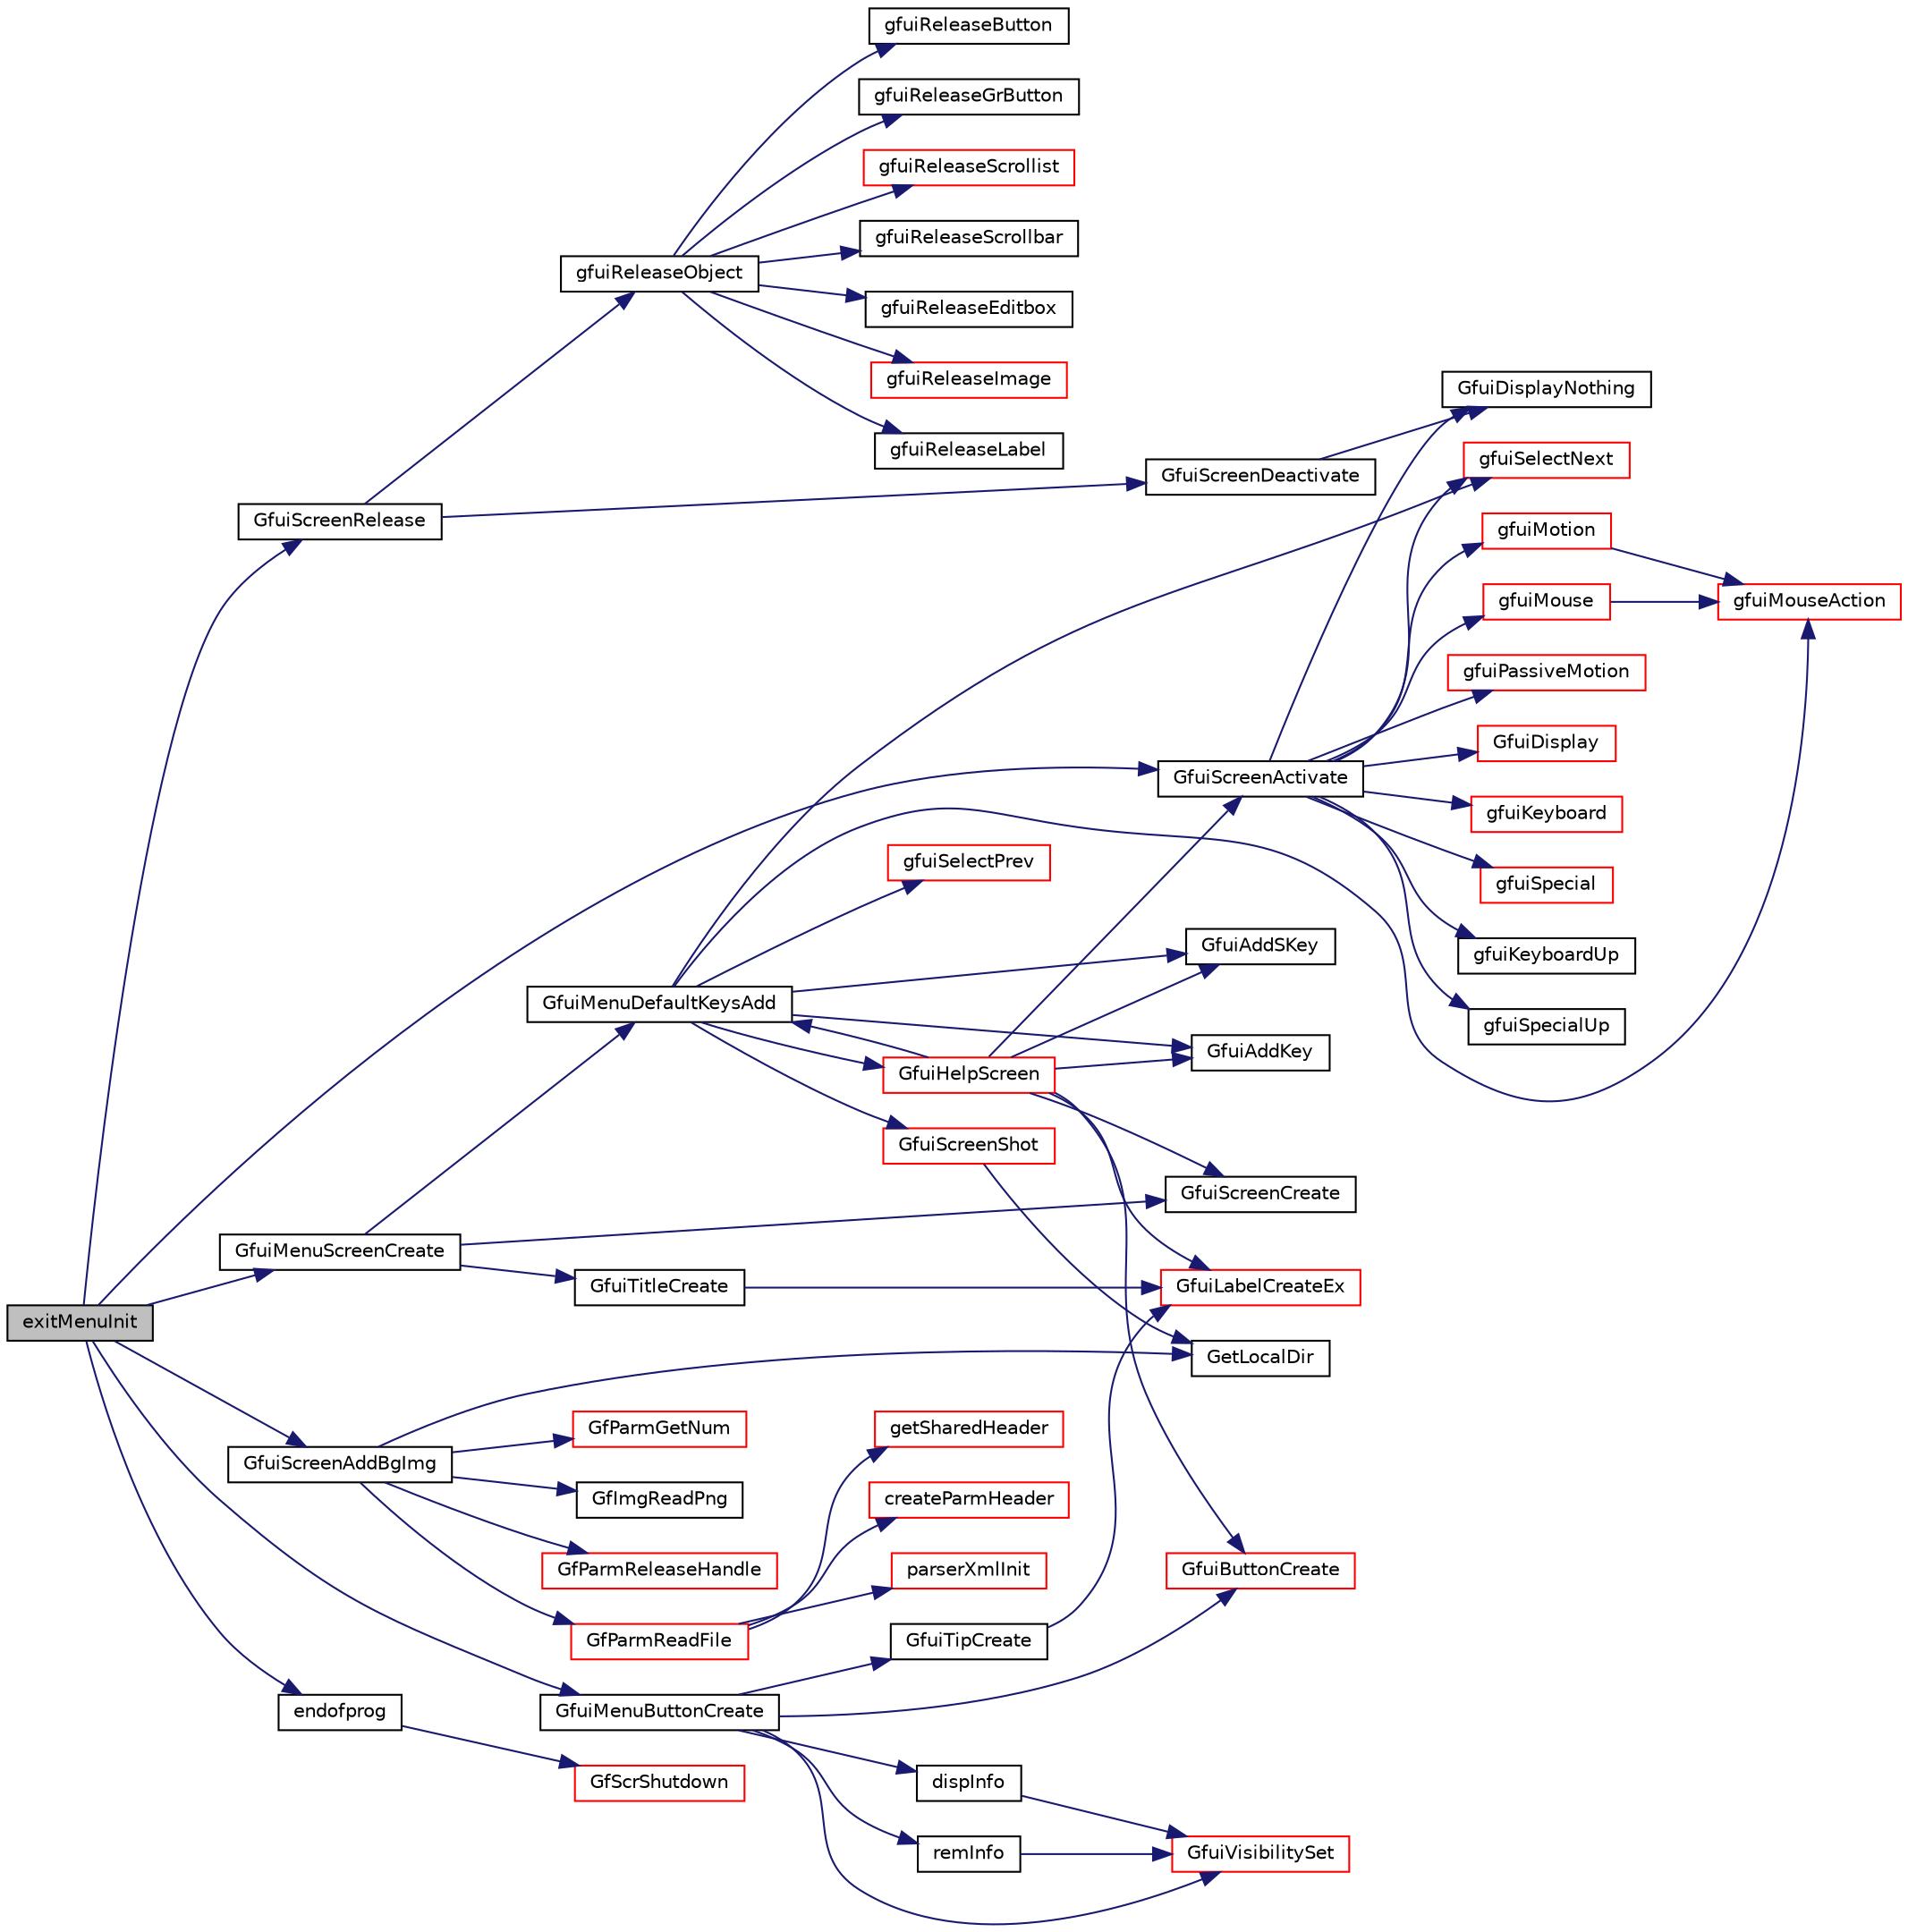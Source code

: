 digraph "exitMenuInit"
{
  edge [fontname="Helvetica",fontsize="10",labelfontname="Helvetica",labelfontsize="10"];
  node [fontname="Helvetica",fontsize="10",shape=record];
  rankdir="LR";
  Node1 [label="exitMenuInit",height=0.2,width=0.4,color="black", fillcolor="grey75", style="filled", fontcolor="black"];
  Node1 -> Node2 [color="midnightblue",fontsize="10",style="solid",fontname="Helvetica"];
  Node2 [label="GfuiScreenRelease",height=0.2,width=0.4,color="black", fillcolor="white", style="filled",URL="$group__gui.html#ga188b33e2755fc6c39199f60dd60cc6d5",tooltip="Release the given screen. "];
  Node2 -> Node3 [color="midnightblue",fontsize="10",style="solid",fontname="Helvetica"];
  Node3 [label="GfuiScreenDeactivate",height=0.2,width=0.4,color="black", fillcolor="white", style="filled",URL="$group__gui.html#gafcf1d3bd5cbc4b7b001fb1f35d3e1f83",tooltip="Deactivate the current screen. "];
  Node3 -> Node4 [color="midnightblue",fontsize="10",style="solid",fontname="Helvetica"];
  Node4 [label="GfuiDisplayNothing",height=0.2,width=0.4,color="black", fillcolor="white", style="filled",URL="$group__gui.html#gaee94daac7cab61329487b8cca09b5238",tooltip="Dummy display function for glut. "];
  Node2 -> Node5 [color="midnightblue",fontsize="10",style="solid",fontname="Helvetica"];
  Node5 [label="gfuiReleaseObject",height=0.2,width=0.4,color="black", fillcolor="white", style="filled",URL="$gui_8h.html#a88978272c8b0faee3f8b2dd3ab4e707d"];
  Node5 -> Node6 [color="midnightblue",fontsize="10",style="solid",fontname="Helvetica"];
  Node6 [label="gfuiReleaseLabel",height=0.2,width=0.4,color="black", fillcolor="white", style="filled",URL="$gui_8h.html#a6dd4410564ef586b2513b6e07dce87d0"];
  Node5 -> Node7 [color="midnightblue",fontsize="10",style="solid",fontname="Helvetica"];
  Node7 [label="gfuiReleaseButton",height=0.2,width=0.4,color="black", fillcolor="white", style="filled",URL="$gui_8h.html#ae8471f9510a279b708c5f381af14f3b1"];
  Node5 -> Node8 [color="midnightblue",fontsize="10",style="solid",fontname="Helvetica"];
  Node8 [label="gfuiReleaseGrButton",height=0.2,width=0.4,color="black", fillcolor="white", style="filled",URL="$gui_8h.html#a32440e60ae31e63ac50483a210b07441"];
  Node5 -> Node9 [color="midnightblue",fontsize="10",style="solid",fontname="Helvetica"];
  Node9 [label="gfuiReleaseScrollist",height=0.2,width=0.4,color="red", fillcolor="white", style="filled",URL="$gui_8h.html#a9d83a6e1264d364d92db2abe5d3b5dc9"];
  Node5 -> Node10 [color="midnightblue",fontsize="10",style="solid",fontname="Helvetica"];
  Node10 [label="gfuiReleaseScrollbar",height=0.2,width=0.4,color="black", fillcolor="white", style="filled",URL="$gui_8h.html#aff7c8aaa89fc5b28516c4296c2aaefa9"];
  Node5 -> Node11 [color="midnightblue",fontsize="10",style="solid",fontname="Helvetica"];
  Node11 [label="gfuiReleaseEditbox",height=0.2,width=0.4,color="black", fillcolor="white", style="filled",URL="$gui_8h.html#af01b80c840b79ec09f46b0afd1e3ac78"];
  Node5 -> Node12 [color="midnightblue",fontsize="10",style="solid",fontname="Helvetica"];
  Node12 [label="gfuiReleaseImage",height=0.2,width=0.4,color="red", fillcolor="white", style="filled",URL="$gui_8h.html#a8b38cbbe1a1d323ecd6c81b7583ff4bb"];
  Node1 -> Node13 [color="midnightblue",fontsize="10",style="solid",fontname="Helvetica"];
  Node13 [label="GfuiMenuScreenCreate",height=0.2,width=0.4,color="black", fillcolor="white", style="filled",URL="$group__gui.html#gab70812f22cff93bb3755501e56ded3a2",tooltip="Create a new menu screen. "];
  Node13 -> Node14 [color="midnightblue",fontsize="10",style="solid",fontname="Helvetica"];
  Node14 [label="GfuiScreenCreate",height=0.2,width=0.4,color="black", fillcolor="white", style="filled",URL="$group__gui.html#ga65a0c4e01e1517c7c6b0bd5adfcbb28b",tooltip="Create a new screen. "];
  Node13 -> Node15 [color="midnightblue",fontsize="10",style="solid",fontname="Helvetica"];
  Node15 [label="GfuiTitleCreate",height=0.2,width=0.4,color="black", fillcolor="white", style="filled",URL="$group__gui.html#ga2175b7439c4af8f85305dd64b5ebc7a9",tooltip="Add a Title to the screen. "];
  Node15 -> Node16 [color="midnightblue",fontsize="10",style="solid",fontname="Helvetica"];
  Node16 [label="GfuiLabelCreateEx",height=0.2,width=0.4,color="red", fillcolor="white", style="filled",URL="$group__gui.html#gab2495517bb164c00201dedd420cb60ac",tooltip="Create a new label (extended version). "];
  Node13 -> Node17 [color="midnightblue",fontsize="10",style="solid",fontname="Helvetica"];
  Node17 [label="GfuiMenuDefaultKeysAdd",height=0.2,width=0.4,color="black", fillcolor="white", style="filled",URL="$group__gui.html#ga1356d8b4565581dfac02dc43c4cba824",tooltip="Add the default menu keyboard callback to a screen. "];
  Node17 -> Node18 [color="midnightblue",fontsize="10",style="solid",fontname="Helvetica"];
  Node18 [label="GfuiAddKey",height=0.2,width=0.4,color="black", fillcolor="white", style="filled",URL="$group__gui.html#gac5aea8aedfe0396ed1aea0364b55a48b",tooltip="Add a Keyboard callback to a screen. "];
  Node17 -> Node19 [color="midnightblue",fontsize="10",style="solid",fontname="Helvetica"];
  Node19 [label="gfuiSelectNext",height=0.2,width=0.4,color="red", fillcolor="white", style="filled",URL="$gui_8h.html#a7a6da8d971b522d762eecf0081c42ba0"];
  Node17 -> Node20 [color="midnightblue",fontsize="10",style="solid",fontname="Helvetica"];
  Node20 [label="gfuiMouseAction",height=0.2,width=0.4,color="red", fillcolor="white", style="filled",URL="$gui_8h.html#a5de9cfcd87c95cb51a4c11ba331dff32"];
  Node17 -> Node21 [color="midnightblue",fontsize="10",style="solid",fontname="Helvetica"];
  Node21 [label="GfuiAddSKey",height=0.2,width=0.4,color="black", fillcolor="white", style="filled",URL="$group__gui.html#gace224651e94284d3073aa21bc2309e21",tooltip="Add a Special Keyboard shortcut to the screen. "];
  Node17 -> Node22 [color="midnightblue",fontsize="10",style="solid",fontname="Helvetica"];
  Node22 [label="gfuiSelectPrev",height=0.2,width=0.4,color="red", fillcolor="white", style="filled",URL="$gui_8h.html#a10ad62e1214bc247278ea6f3f006bc5b"];
  Node17 -> Node23 [color="midnightblue",fontsize="10",style="solid",fontname="Helvetica"];
  Node23 [label="GfuiHelpScreen",height=0.2,width=0.4,color="red", fillcolor="white", style="filled",URL="$group__gui.html#ga129042c9159ea0bb58635346b1a31738",tooltip="Generate a help screen. "];
  Node23 -> Node14 [color="midnightblue",fontsize="10",style="solid",fontname="Helvetica"];
  Node23 -> Node16 [color="midnightblue",fontsize="10",style="solid",fontname="Helvetica"];
  Node23 -> Node24 [color="midnightblue",fontsize="10",style="solid",fontname="Helvetica"];
  Node24 [label="GfuiButtonCreate",height=0.2,width=0.4,color="red", fillcolor="white", style="filled",URL="$group__gui.html#ga48acf689c531b99051db5328023539fd",tooltip="Add a button to a screen. "];
  Node23 -> Node25 [color="midnightblue",fontsize="10",style="solid",fontname="Helvetica"];
  Node25 [label="GfuiScreenActivate",height=0.2,width=0.4,color="black", fillcolor="white", style="filled",URL="$group__gui.html#gadbbca757848adfdf2719c4678e30a0a2",tooltip="Activate a screen and make it current. "];
  Node25 -> Node26 [color="midnightblue",fontsize="10",style="solid",fontname="Helvetica"];
  Node26 [label="gfuiKeyboard",height=0.2,width=0.4,color="red", fillcolor="white", style="filled",URL="$gui_8cpp.html#a3619be0bdc95141c110ee218eb7e62e4"];
  Node25 -> Node27 [color="midnightblue",fontsize="10",style="solid",fontname="Helvetica"];
  Node27 [label="gfuiSpecial",height=0.2,width=0.4,color="red", fillcolor="white", style="filled",URL="$gui_8cpp.html#a2c8de10f1d60582218355213db409b9a"];
  Node25 -> Node28 [color="midnightblue",fontsize="10",style="solid",fontname="Helvetica"];
  Node28 [label="gfuiKeyboardUp",height=0.2,width=0.4,color="black", fillcolor="white", style="filled",URL="$gui_8cpp.html#a3e2bd83ae849b7ca7f8e40ec65e6581e"];
  Node25 -> Node29 [color="midnightblue",fontsize="10",style="solid",fontname="Helvetica"];
  Node29 [label="gfuiSpecialUp",height=0.2,width=0.4,color="black", fillcolor="white", style="filled",URL="$gui_8cpp.html#acb5f70914d40bfcb79bed5a5a4446e85"];
  Node25 -> Node30 [color="midnightblue",fontsize="10",style="solid",fontname="Helvetica"];
  Node30 [label="gfuiMouse",height=0.2,width=0.4,color="red", fillcolor="white", style="filled",URL="$gui_8cpp.html#ade1f47865ce9b44d82919d7ff112eed7"];
  Node30 -> Node20 [color="midnightblue",fontsize="10",style="solid",fontname="Helvetica"];
  Node25 -> Node31 [color="midnightblue",fontsize="10",style="solid",fontname="Helvetica"];
  Node31 [label="gfuiMotion",height=0.2,width=0.4,color="red", fillcolor="white", style="filled",URL="$gui_8cpp.html#aa59dac80c8fd096eab17e7311a111b27"];
  Node31 -> Node20 [color="midnightblue",fontsize="10",style="solid",fontname="Helvetica"];
  Node25 -> Node32 [color="midnightblue",fontsize="10",style="solid",fontname="Helvetica"];
  Node32 [label="gfuiPassiveMotion",height=0.2,width=0.4,color="red", fillcolor="white", style="filled",URL="$gui_8cpp.html#a522b86e9eae7540ee8340f5f3aca9e00"];
  Node25 -> Node19 [color="midnightblue",fontsize="10",style="solid",fontname="Helvetica"];
  Node25 -> Node33 [color="midnightblue",fontsize="10",style="solid",fontname="Helvetica"];
  Node33 [label="GfuiDisplay",height=0.2,width=0.4,color="red", fillcolor="white", style="filled",URL="$group__gui.html#ga556f4f79d6831b2c3f8d152471b7e1c9",tooltip="Display function for the GUI to be called during redisplay of glut. "];
  Node25 -> Node4 [color="midnightblue",fontsize="10",style="solid",fontname="Helvetica"];
  Node23 -> Node18 [color="midnightblue",fontsize="10",style="solid",fontname="Helvetica"];
  Node23 -> Node21 [color="midnightblue",fontsize="10",style="solid",fontname="Helvetica"];
  Node23 -> Node17 [color="midnightblue",fontsize="10",style="solid",fontname="Helvetica"];
  Node17 -> Node34 [color="midnightblue",fontsize="10",style="solid",fontname="Helvetica"];
  Node34 [label="GfuiScreenShot",height=0.2,width=0.4,color="red", fillcolor="white", style="filled",URL="$group__screen.html#ga010727b5c1ba5544ae33ee873b6ddd58",tooltip="Save a screen shot in png format. "];
  Node34 -> Node35 [color="midnightblue",fontsize="10",style="solid",fontname="Helvetica"];
  Node35 [label="GetLocalDir",height=0.2,width=0.4,color="black", fillcolor="white", style="filled",URL="$tgf_8cpp.html#ae34eae3991aacabaf9c64025449d8c87"];
  Node1 -> Node36 [color="midnightblue",fontsize="10",style="solid",fontname="Helvetica"];
  Node36 [label="GfuiScreenAddBgImg",height=0.2,width=0.4,color="black", fillcolor="white", style="filled",URL="$group__gui.html#ga2d1e0f1edf2ed7b53be750c721de1f0a",tooltip="Add an image background to a screen. "];
  Node36 -> Node35 [color="midnightblue",fontsize="10",style="solid",fontname="Helvetica"];
  Node36 -> Node37 [color="midnightblue",fontsize="10",style="solid",fontname="Helvetica"];
  Node37 [label="GfParmReadFile",height=0.2,width=0.4,color="red", fillcolor="white", style="filled",URL="$group__paramsfile.html#ga86fccfc1b5f8abf4ef6546896abd1e4f",tooltip="Read parameter set from file and return handle to parameter set. "];
  Node37 -> Node38 [color="midnightblue",fontsize="10",style="solid",fontname="Helvetica"];
  Node38 [label="getSharedHeader",height=0.2,width=0.4,color="red", fillcolor="white", style="filled",URL="$group__paramshelper.html#ga5935841c26ba851b585d1b06a06b04f9",tooltip="Helper function for looking up parameter sets in the cache. "];
  Node37 -> Node39 [color="midnightblue",fontsize="10",style="solid",fontname="Helvetica"];
  Node39 [label="createParmHeader",height=0.2,width=0.4,color="red", fillcolor="white", style="filled",URL="$group__paramshelper.html#ga51eeeb22e31263d97660ac17f4523059",tooltip="Helper function to create header for parameter set handle. "];
  Node37 -> Node40 [color="midnightblue",fontsize="10",style="solid",fontname="Helvetica"];
  Node40 [label="parserXmlInit",height=0.2,width=0.4,color="red", fillcolor="white", style="filled",URL="$group__paramshelper.html#gac858836123c9b216a1ac07054f1c622e",tooltip="Helper function to set up XML parser in parmHandle. "];
  Node36 -> Node41 [color="midnightblue",fontsize="10",style="solid",fontname="Helvetica"];
  Node41 [label="GfParmGetNum",height=0.2,width=0.4,color="red", fillcolor="white", style="filled",URL="$group__paramsdata.html#ga57d6d6694c94482128c7b7bd6bf0a2e8",tooltip="Get a numerical parameter from the parameter set handle. "];
  Node36 -> Node42 [color="midnightblue",fontsize="10",style="solid",fontname="Helvetica"];
  Node42 [label="GfImgReadPng",height=0.2,width=0.4,color="black", fillcolor="white", style="filled",URL="$group__img.html#gae1213f2d0c4f49bfdf3b064c342216bd",tooltip="Load an image from disk to a buffer in RGBA mode. "];
  Node36 -> Node43 [color="midnightblue",fontsize="10",style="solid",fontname="Helvetica"];
  Node43 [label="GfParmReleaseHandle",height=0.2,width=0.4,color="red", fillcolor="white", style="filled",URL="$group__paramsfile.html#ga1a1597d2697db41bcb9fdb64a6569761",tooltip="Release given parameter set handle parmHandle. "];
  Node1 -> Node44 [color="midnightblue",fontsize="10",style="solid",fontname="Helvetica"];
  Node44 [label="GfuiMenuButtonCreate",height=0.2,width=0.4,color="black", fillcolor="white", style="filled",URL="$group__gui.html#ga2ae5c65dd1149ff891ca1e26a00cea62",tooltip="Add a button to a menu screen. "];
  Node44 -> Node45 [color="midnightblue",fontsize="10",style="solid",fontname="Helvetica"];
  Node45 [label="GfuiTipCreate",height=0.2,width=0.4,color="black", fillcolor="white", style="filled",URL="$guilabel_8cpp.html#a95c16a9e178493fe001fe82585b6e637",tooltip="Add a Tip (generally associated with a button). "];
  Node45 -> Node16 [color="midnightblue",fontsize="10",style="solid",fontname="Helvetica"];
  Node44 -> Node46 [color="midnightblue",fontsize="10",style="solid",fontname="Helvetica"];
  Node46 [label="GfuiVisibilitySet",height=0.2,width=0.4,color="red", fillcolor="white", style="filled",URL="$group__gui.html#ga54cdf60d97666c43dd2a16e4647a8309",tooltip="Set/unset the visibility attribute of an object. "];
  Node44 -> Node24 [color="midnightblue",fontsize="10",style="solid",fontname="Helvetica"];
  Node44 -> Node47 [color="midnightblue",fontsize="10",style="solid",fontname="Helvetica"];
  Node47 [label="dispInfo",height=0.2,width=0.4,color="black", fillcolor="white", style="filled",URL="$guimenu_8cpp.html#a6800101a211f59f63199c17fb382070b"];
  Node47 -> Node46 [color="midnightblue",fontsize="10",style="solid",fontname="Helvetica"];
  Node44 -> Node48 [color="midnightblue",fontsize="10",style="solid",fontname="Helvetica"];
  Node48 [label="remInfo",height=0.2,width=0.4,color="black", fillcolor="white", style="filled",URL="$guimenu_8cpp.html#a32d6248570d17ece9c7c3378985ddee6"];
  Node48 -> Node46 [color="midnightblue",fontsize="10",style="solid",fontname="Helvetica"];
  Node1 -> Node25 [color="midnightblue",fontsize="10",style="solid",fontname="Helvetica"];
  Node1 -> Node49 [color="midnightblue",fontsize="10",style="solid",fontname="Helvetica"];
  Node49 [label="endofprog",height=0.2,width=0.4,color="black", fillcolor="white", style="filled",URL="$exitmenu_8cpp.html#aa5ae438778a2dd380e223723a4a794f5"];
  Node49 -> Node50 [color="midnightblue",fontsize="10",style="solid",fontname="Helvetica"];
  Node50 [label="GfScrShutdown",height=0.2,width=0.4,color="red", fillcolor="white", style="filled",URL="$group__screen.html#ga6d0bb220ea6cff819677463a10351c56",tooltip="Shutdown the screen. "];
}
